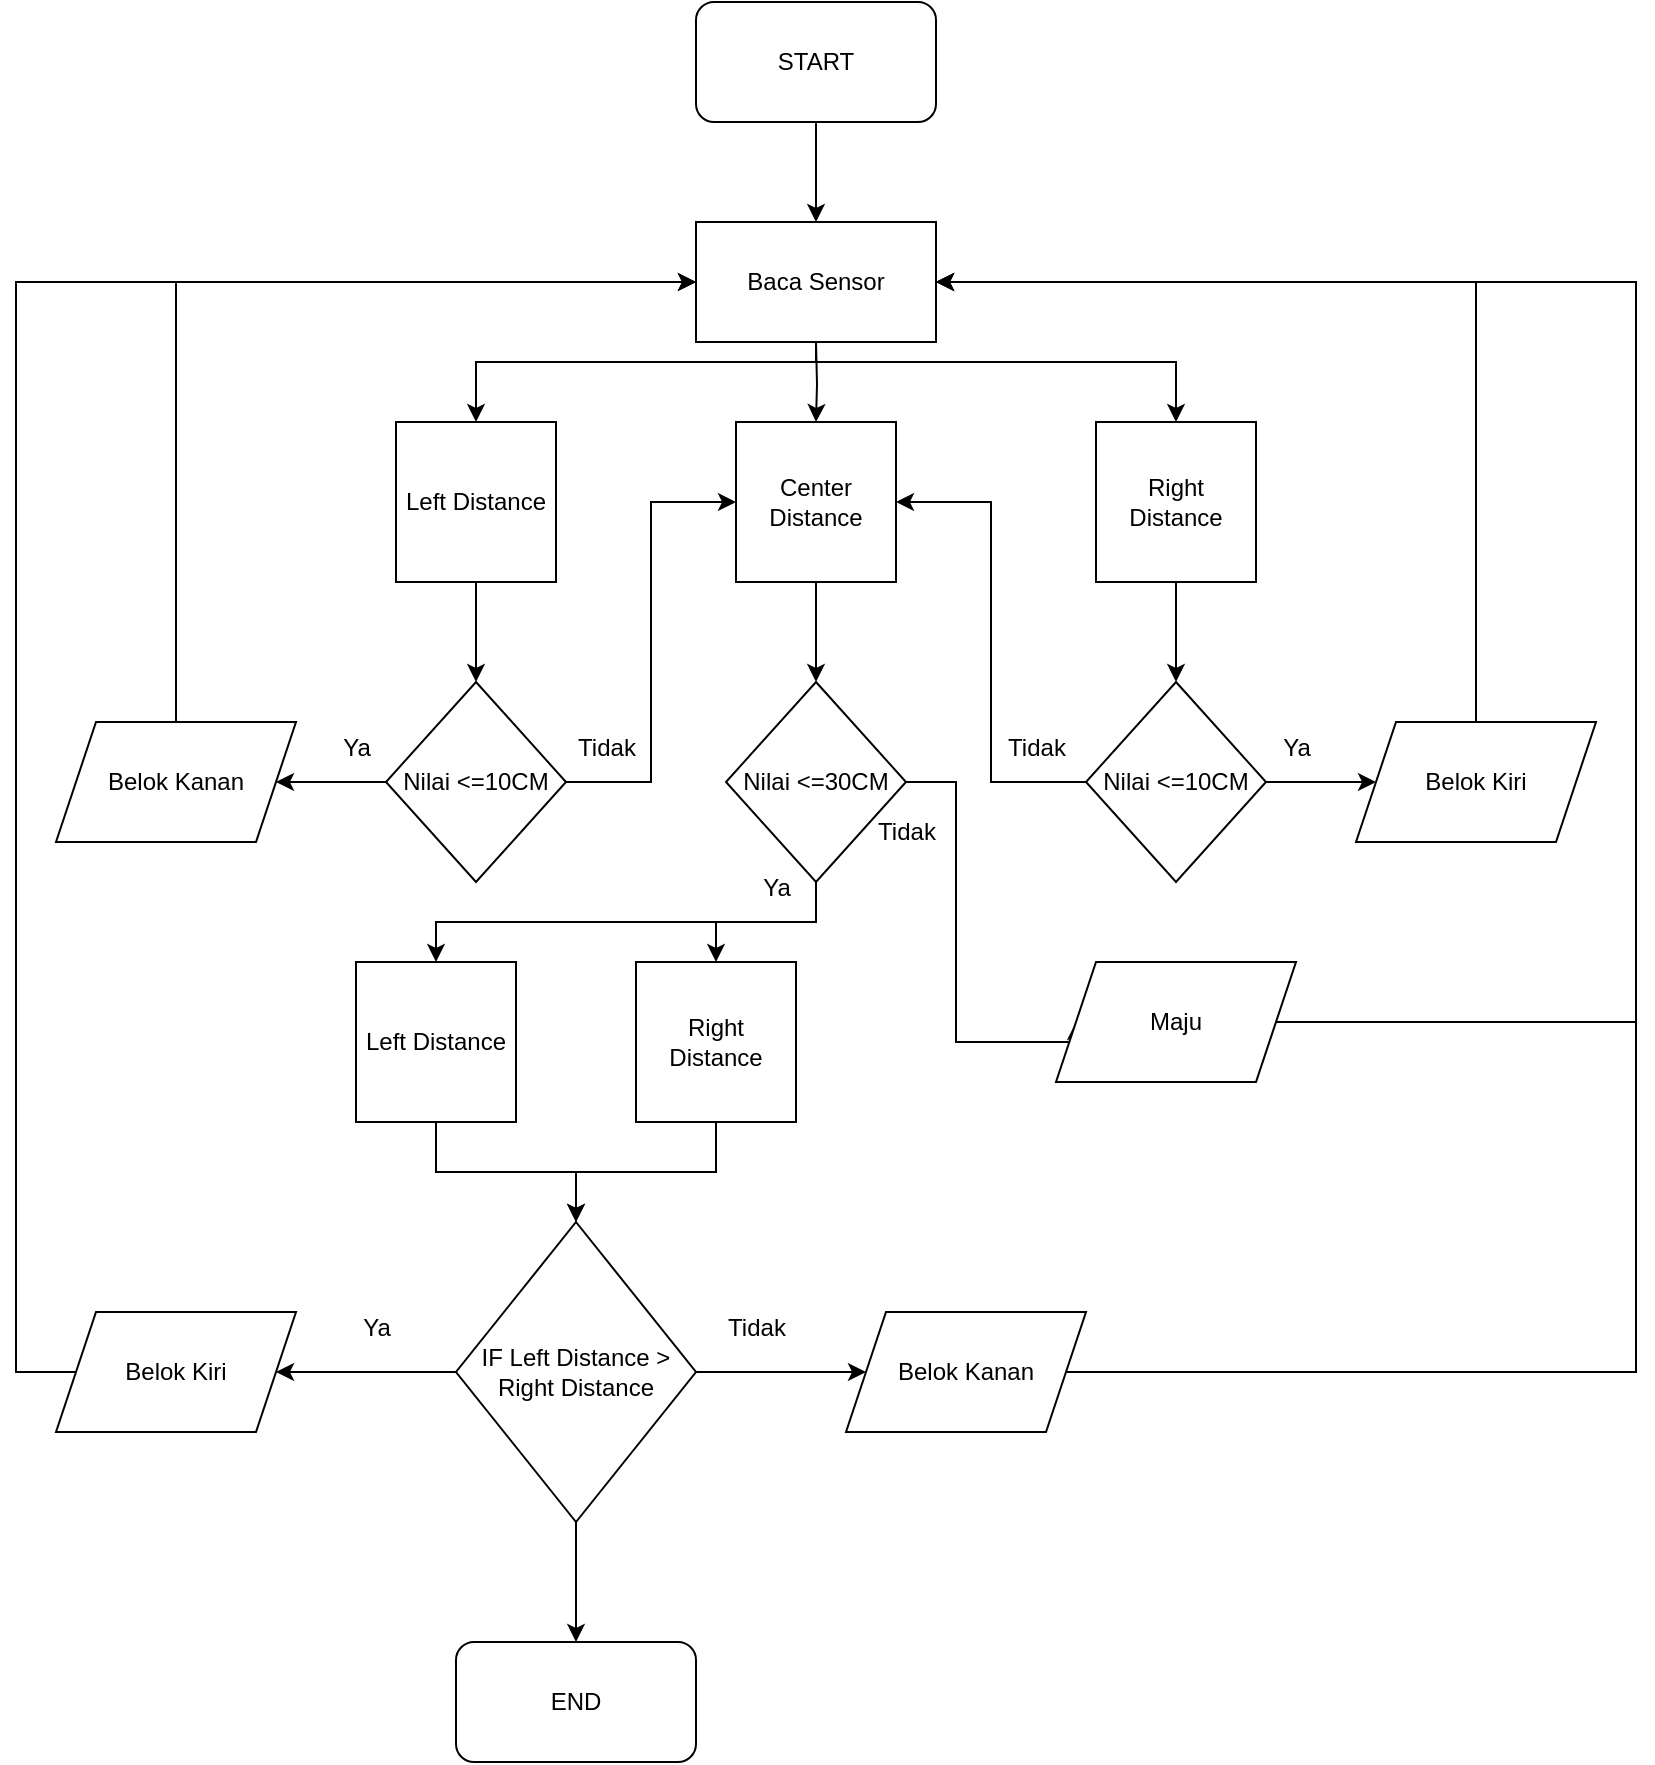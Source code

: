 <mxfile version="22.1.3" type="device">
  <diagram name="Page-1" id="wnwoc2uLeqBxeXLW3HC2">
    <mxGraphModel dx="1050" dy="566" grid="1" gridSize="10" guides="1" tooltips="1" connect="1" arrows="1" fold="1" page="1" pageScale="1" pageWidth="850" pageHeight="1100" math="0" shadow="0">
      <root>
        <mxCell id="0" />
        <mxCell id="1" parent="0" />
        <mxCell id="16r67o52_Fv1yaJJ3OsA-23" style="edgeStyle=orthogonalEdgeStyle;rounded=0;orthogonalLoop=1;jettySize=auto;html=1;entryX=0.5;entryY=0;entryDx=0;entryDy=0;" edge="1" parent="1" target="16r67o52_Fv1yaJJ3OsA-4">
          <mxGeometry relative="1" as="geometry">
            <mxPoint x="420" y="250" as="sourcePoint" />
            <Array as="points">
              <mxPoint x="420" y="260" />
              <mxPoint x="600" y="260" />
            </Array>
          </mxGeometry>
        </mxCell>
        <mxCell id="16r67o52_Fv1yaJJ3OsA-24" style="edgeStyle=orthogonalEdgeStyle;rounded=0;orthogonalLoop=1;jettySize=auto;html=1;entryX=0.5;entryY=0;entryDx=0;entryDy=0;" edge="1" parent="1" target="16r67o52_Fv1yaJJ3OsA-2">
          <mxGeometry relative="1" as="geometry">
            <mxPoint x="420" y="250" as="sourcePoint" />
          </mxGeometry>
        </mxCell>
        <mxCell id="16r67o52_Fv1yaJJ3OsA-25" style="edgeStyle=orthogonalEdgeStyle;rounded=0;orthogonalLoop=1;jettySize=auto;html=1;entryX=0.5;entryY=0;entryDx=0;entryDy=0;" edge="1" parent="1" target="16r67o52_Fv1yaJJ3OsA-3">
          <mxGeometry relative="1" as="geometry">
            <mxPoint x="420" y="250" as="sourcePoint" />
            <Array as="points">
              <mxPoint x="420" y="260" />
              <mxPoint x="250" y="260" />
            </Array>
          </mxGeometry>
        </mxCell>
        <mxCell id="16r67o52_Fv1yaJJ3OsA-8" value="" style="edgeStyle=orthogonalEdgeStyle;rounded=0;orthogonalLoop=1;jettySize=auto;html=1;" edge="1" parent="1" source="16r67o52_Fv1yaJJ3OsA-2" target="16r67o52_Fv1yaJJ3OsA-6">
          <mxGeometry relative="1" as="geometry" />
        </mxCell>
        <mxCell id="16r67o52_Fv1yaJJ3OsA-2" value="Center Distance" style="whiteSpace=wrap;html=1;aspect=fixed;" vertex="1" parent="1">
          <mxGeometry x="380" y="290" width="80" height="80" as="geometry" />
        </mxCell>
        <mxCell id="16r67o52_Fv1yaJJ3OsA-10" value="" style="edgeStyle=orthogonalEdgeStyle;rounded=0;orthogonalLoop=1;jettySize=auto;html=1;" edge="1" parent="1" source="16r67o52_Fv1yaJJ3OsA-3" target="16r67o52_Fv1yaJJ3OsA-5">
          <mxGeometry relative="1" as="geometry" />
        </mxCell>
        <mxCell id="16r67o52_Fv1yaJJ3OsA-3" value="Left Distance" style="whiteSpace=wrap;html=1;aspect=fixed;" vertex="1" parent="1">
          <mxGeometry x="210" y="290" width="80" height="80" as="geometry" />
        </mxCell>
        <mxCell id="16r67o52_Fv1yaJJ3OsA-9" value="" style="edgeStyle=orthogonalEdgeStyle;rounded=0;orthogonalLoop=1;jettySize=auto;html=1;" edge="1" parent="1" source="16r67o52_Fv1yaJJ3OsA-4" target="16r67o52_Fv1yaJJ3OsA-7">
          <mxGeometry relative="1" as="geometry" />
        </mxCell>
        <mxCell id="16r67o52_Fv1yaJJ3OsA-4" value="Right Distance" style="whiteSpace=wrap;html=1;aspect=fixed;" vertex="1" parent="1">
          <mxGeometry x="560" y="290" width="80" height="80" as="geometry" />
        </mxCell>
        <mxCell id="16r67o52_Fv1yaJJ3OsA-35" style="edgeStyle=orthogonalEdgeStyle;rounded=0;orthogonalLoop=1;jettySize=auto;html=1;entryX=0;entryY=0.5;entryDx=0;entryDy=0;" edge="1" parent="1" source="16r67o52_Fv1yaJJ3OsA-5" target="16r67o52_Fv1yaJJ3OsA-2">
          <mxGeometry relative="1" as="geometry" />
        </mxCell>
        <mxCell id="16r67o52_Fv1yaJJ3OsA-5" value="Nilai &amp;lt;=10CM" style="rhombus;whiteSpace=wrap;html=1;" vertex="1" parent="1">
          <mxGeometry x="205" y="420" width="90" height="100" as="geometry" />
        </mxCell>
        <mxCell id="16r67o52_Fv1yaJJ3OsA-45" style="edgeStyle=orthogonalEdgeStyle;rounded=0;orthogonalLoop=1;jettySize=auto;html=1;entryX=0;entryY=0.5;entryDx=0;entryDy=0;" edge="1" parent="1" source="16r67o52_Fv1yaJJ3OsA-6" target="16r67o52_Fv1yaJJ3OsA-60">
          <mxGeometry relative="1" as="geometry">
            <mxPoint x="510" y="590" as="targetPoint" />
            <Array as="points">
              <mxPoint x="490" y="470" />
              <mxPoint x="490" y="600" />
              <mxPoint x="550" y="600" />
            </Array>
          </mxGeometry>
        </mxCell>
        <mxCell id="16r67o52_Fv1yaJJ3OsA-50" value="" style="edgeStyle=orthogonalEdgeStyle;rounded=0;orthogonalLoop=1;jettySize=auto;html=1;" edge="1" parent="1" source="16r67o52_Fv1yaJJ3OsA-6" target="16r67o52_Fv1yaJJ3OsA-49">
          <mxGeometry relative="1" as="geometry" />
        </mxCell>
        <mxCell id="16r67o52_Fv1yaJJ3OsA-51" style="edgeStyle=orthogonalEdgeStyle;rounded=0;orthogonalLoop=1;jettySize=auto;html=1;entryX=0.5;entryY=0;entryDx=0;entryDy=0;" edge="1" parent="1" source="16r67o52_Fv1yaJJ3OsA-6" target="16r67o52_Fv1yaJJ3OsA-48">
          <mxGeometry relative="1" as="geometry">
            <Array as="points">
              <mxPoint x="420" y="540" />
              <mxPoint x="230" y="540" />
            </Array>
          </mxGeometry>
        </mxCell>
        <mxCell id="16r67o52_Fv1yaJJ3OsA-6" value="Nilai &amp;lt;=30CM" style="rhombus;whiteSpace=wrap;html=1;" vertex="1" parent="1">
          <mxGeometry x="375" y="420" width="90" height="100" as="geometry" />
        </mxCell>
        <mxCell id="16r67o52_Fv1yaJJ3OsA-31" value="" style="edgeStyle=orthogonalEdgeStyle;rounded=0;orthogonalLoop=1;jettySize=auto;html=1;" edge="1" parent="1" source="16r67o52_Fv1yaJJ3OsA-7" target="16r67o52_Fv1yaJJ3OsA-56">
          <mxGeometry relative="1" as="geometry">
            <mxPoint x="690" y="470" as="targetPoint" />
          </mxGeometry>
        </mxCell>
        <mxCell id="16r67o52_Fv1yaJJ3OsA-36" style="edgeStyle=orthogonalEdgeStyle;rounded=0;orthogonalLoop=1;jettySize=auto;html=1;entryX=1;entryY=0.5;entryDx=0;entryDy=0;" edge="1" parent="1" source="16r67o52_Fv1yaJJ3OsA-7" target="16r67o52_Fv1yaJJ3OsA-2">
          <mxGeometry relative="1" as="geometry" />
        </mxCell>
        <mxCell id="16r67o52_Fv1yaJJ3OsA-7" value="Nilai &amp;lt;=10CM" style="rhombus;whiteSpace=wrap;html=1;" vertex="1" parent="1">
          <mxGeometry x="555" y="420" width="90" height="100" as="geometry" />
        </mxCell>
        <mxCell id="16r67o52_Fv1yaJJ3OsA-32" value="Ya" style="text;html=1;align=center;verticalAlign=middle;resizable=0;points=[];autosize=1;strokeColor=none;fillColor=none;" vertex="1" parent="1">
          <mxGeometry x="170" y="438" width="40" height="30" as="geometry" />
        </mxCell>
        <mxCell id="16r67o52_Fv1yaJJ3OsA-33" value="Ya" style="text;html=1;align=center;verticalAlign=middle;resizable=0;points=[];autosize=1;strokeColor=none;fillColor=none;" vertex="1" parent="1">
          <mxGeometry x="640" y="438" width="40" height="30" as="geometry" />
        </mxCell>
        <mxCell id="16r67o52_Fv1yaJJ3OsA-37" value="Tidak" style="text;html=1;align=center;verticalAlign=middle;resizable=0;points=[];autosize=1;strokeColor=none;fillColor=none;" vertex="1" parent="1">
          <mxGeometry x="505" y="438" width="50" height="30" as="geometry" />
        </mxCell>
        <mxCell id="16r67o52_Fv1yaJJ3OsA-38" value="Tidak" style="text;html=1;align=center;verticalAlign=middle;resizable=0;points=[];autosize=1;strokeColor=none;fillColor=none;" vertex="1" parent="1">
          <mxGeometry x="290" y="438" width="50" height="30" as="geometry" />
        </mxCell>
        <mxCell id="16r67o52_Fv1yaJJ3OsA-46" value="Tidak" style="text;html=1;align=center;verticalAlign=middle;resizable=0;points=[];autosize=1;strokeColor=none;fillColor=none;" vertex="1" parent="1">
          <mxGeometry x="440" y="480" width="50" height="30" as="geometry" />
        </mxCell>
        <mxCell id="16r67o52_Fv1yaJJ3OsA-61" style="edgeStyle=orthogonalEdgeStyle;rounded=0;orthogonalLoop=1;jettySize=auto;html=1;entryX=0.5;entryY=0;entryDx=0;entryDy=0;" edge="1" parent="1" source="16r67o52_Fv1yaJJ3OsA-48" target="16r67o52_Fv1yaJJ3OsA-53">
          <mxGeometry relative="1" as="geometry" />
        </mxCell>
        <mxCell id="16r67o52_Fv1yaJJ3OsA-48" value="Left Distance" style="whiteSpace=wrap;html=1;aspect=fixed;" vertex="1" parent="1">
          <mxGeometry x="190" y="560" width="80" height="80" as="geometry" />
        </mxCell>
        <mxCell id="16r67o52_Fv1yaJJ3OsA-62" style="edgeStyle=orthogonalEdgeStyle;rounded=0;orthogonalLoop=1;jettySize=auto;html=1;entryX=0.5;entryY=0;entryDx=0;entryDy=0;" edge="1" parent="1" source="16r67o52_Fv1yaJJ3OsA-49" target="16r67o52_Fv1yaJJ3OsA-53">
          <mxGeometry relative="1" as="geometry" />
        </mxCell>
        <mxCell id="16r67o52_Fv1yaJJ3OsA-49" value="Right Distance" style="whiteSpace=wrap;html=1;aspect=fixed;" vertex="1" parent="1">
          <mxGeometry x="330" y="560" width="80" height="80" as="geometry" />
        </mxCell>
        <mxCell id="16r67o52_Fv1yaJJ3OsA-52" value="Ya" style="text;html=1;align=center;verticalAlign=middle;resizable=0;points=[];autosize=1;strokeColor=none;fillColor=none;" vertex="1" parent="1">
          <mxGeometry x="380" y="508" width="40" height="30" as="geometry" />
        </mxCell>
        <mxCell id="16r67o52_Fv1yaJJ3OsA-64" value="" style="edgeStyle=orthogonalEdgeStyle;rounded=0;orthogonalLoop=1;jettySize=auto;html=1;" edge="1" parent="1" source="16r67o52_Fv1yaJJ3OsA-53" target="16r67o52_Fv1yaJJ3OsA-63">
          <mxGeometry relative="1" as="geometry" />
        </mxCell>
        <mxCell id="16r67o52_Fv1yaJJ3OsA-66" value="" style="edgeStyle=orthogonalEdgeStyle;rounded=0;orthogonalLoop=1;jettySize=auto;html=1;" edge="1" parent="1" source="16r67o52_Fv1yaJJ3OsA-53" target="16r67o52_Fv1yaJJ3OsA-65">
          <mxGeometry relative="1" as="geometry" />
        </mxCell>
        <mxCell id="16r67o52_Fv1yaJJ3OsA-79" value="" style="edgeStyle=orthogonalEdgeStyle;rounded=0;orthogonalLoop=1;jettySize=auto;html=1;" edge="1" parent="1" source="16r67o52_Fv1yaJJ3OsA-53" target="16r67o52_Fv1yaJJ3OsA-78">
          <mxGeometry relative="1" as="geometry" />
        </mxCell>
        <mxCell id="16r67o52_Fv1yaJJ3OsA-53" value="IF Left Distance &amp;gt; Right Distance" style="rhombus;whiteSpace=wrap;html=1;" vertex="1" parent="1">
          <mxGeometry x="240" y="690" width="120" height="150" as="geometry" />
        </mxCell>
        <mxCell id="16r67o52_Fv1yaJJ3OsA-75" style="edgeStyle=orthogonalEdgeStyle;rounded=0;orthogonalLoop=1;jettySize=auto;html=1;entryX=1;entryY=0.5;entryDx=0;entryDy=0;" edge="1" parent="1" source="16r67o52_Fv1yaJJ3OsA-56" target="16r67o52_Fv1yaJJ3OsA-70">
          <mxGeometry relative="1" as="geometry">
            <Array as="points">
              <mxPoint x="750" y="220" />
            </Array>
          </mxGeometry>
        </mxCell>
        <mxCell id="16r67o52_Fv1yaJJ3OsA-56" value="Belok Kiri" style="shape=parallelogram;perimeter=parallelogramPerimeter;whiteSpace=wrap;html=1;fixedSize=1;" vertex="1" parent="1">
          <mxGeometry x="690" y="440" width="120" height="60" as="geometry" />
        </mxCell>
        <mxCell id="16r67o52_Fv1yaJJ3OsA-57" value="" style="edgeStyle=orthogonalEdgeStyle;rounded=0;orthogonalLoop=1;jettySize=auto;html=1;" edge="1" parent="1" source="16r67o52_Fv1yaJJ3OsA-5" target="16r67o52_Fv1yaJJ3OsA-55">
          <mxGeometry relative="1" as="geometry">
            <mxPoint x="205" y="470" as="sourcePoint" />
            <mxPoint x="160" y="470" as="targetPoint" />
          </mxGeometry>
        </mxCell>
        <mxCell id="16r67o52_Fv1yaJJ3OsA-71" style="edgeStyle=orthogonalEdgeStyle;rounded=0;orthogonalLoop=1;jettySize=auto;html=1;entryX=0;entryY=0.5;entryDx=0;entryDy=0;" edge="1" parent="1" source="16r67o52_Fv1yaJJ3OsA-55" target="16r67o52_Fv1yaJJ3OsA-70">
          <mxGeometry relative="1" as="geometry">
            <Array as="points">
              <mxPoint x="100" y="220" />
            </Array>
          </mxGeometry>
        </mxCell>
        <mxCell id="16r67o52_Fv1yaJJ3OsA-55" value="Belok Kanan" style="shape=parallelogram;perimeter=parallelogramPerimeter;whiteSpace=wrap;html=1;fixedSize=1;" vertex="1" parent="1">
          <mxGeometry x="40" y="440" width="120" height="60" as="geometry" />
        </mxCell>
        <mxCell id="16r67o52_Fv1yaJJ3OsA-72" style="edgeStyle=orthogonalEdgeStyle;rounded=0;orthogonalLoop=1;jettySize=auto;html=1;entryX=1;entryY=0.5;entryDx=0;entryDy=0;" edge="1" parent="1" source="16r67o52_Fv1yaJJ3OsA-60" target="16r67o52_Fv1yaJJ3OsA-70">
          <mxGeometry relative="1" as="geometry">
            <Array as="points">
              <mxPoint x="830" y="590" />
              <mxPoint x="830" y="220" />
            </Array>
          </mxGeometry>
        </mxCell>
        <mxCell id="16r67o52_Fv1yaJJ3OsA-60" value="Maju" style="shape=parallelogram;perimeter=parallelogramPerimeter;whiteSpace=wrap;html=1;fixedSize=1;" vertex="1" parent="1">
          <mxGeometry x="540" y="560" width="120" height="60" as="geometry" />
        </mxCell>
        <mxCell id="16r67o52_Fv1yaJJ3OsA-69" style="edgeStyle=orthogonalEdgeStyle;rounded=0;orthogonalLoop=1;jettySize=auto;html=1;entryX=0;entryY=0.5;entryDx=0;entryDy=0;" edge="1" parent="1" source="16r67o52_Fv1yaJJ3OsA-63">
          <mxGeometry relative="1" as="geometry">
            <mxPoint x="360" y="220" as="targetPoint" />
            <Array as="points">
              <mxPoint x="20" y="765" />
              <mxPoint x="20" y="220" />
            </Array>
          </mxGeometry>
        </mxCell>
        <mxCell id="16r67o52_Fv1yaJJ3OsA-63" value="Belok Kiri" style="shape=parallelogram;perimeter=parallelogramPerimeter;whiteSpace=wrap;html=1;fixedSize=1;" vertex="1" parent="1">
          <mxGeometry x="40" y="735" width="120" height="60" as="geometry" />
        </mxCell>
        <mxCell id="16r67o52_Fv1yaJJ3OsA-74" style="edgeStyle=orthogonalEdgeStyle;rounded=0;orthogonalLoop=1;jettySize=auto;html=1;entryX=1;entryY=0.5;entryDx=0;entryDy=0;" edge="1" parent="1" source="16r67o52_Fv1yaJJ3OsA-65" target="16r67o52_Fv1yaJJ3OsA-70">
          <mxGeometry relative="1" as="geometry">
            <Array as="points">
              <mxPoint x="830" y="765" />
              <mxPoint x="830" y="220" />
            </Array>
          </mxGeometry>
        </mxCell>
        <mxCell id="16r67o52_Fv1yaJJ3OsA-65" value="Belok Kanan" style="shape=parallelogram;perimeter=parallelogramPerimeter;whiteSpace=wrap;html=1;fixedSize=1;" vertex="1" parent="1">
          <mxGeometry x="435" y="735" width="120" height="60" as="geometry" />
        </mxCell>
        <mxCell id="16r67o52_Fv1yaJJ3OsA-67" value="Ya" style="text;html=1;align=center;verticalAlign=middle;resizable=0;points=[];autosize=1;strokeColor=none;fillColor=none;" vertex="1" parent="1">
          <mxGeometry x="180" y="728" width="40" height="30" as="geometry" />
        </mxCell>
        <mxCell id="16r67o52_Fv1yaJJ3OsA-68" value="Tidak" style="text;html=1;align=center;verticalAlign=middle;resizable=0;points=[];autosize=1;strokeColor=none;fillColor=none;" vertex="1" parent="1">
          <mxGeometry x="365" y="728" width="50" height="30" as="geometry" />
        </mxCell>
        <mxCell id="16r67o52_Fv1yaJJ3OsA-70" value="Baca Sensor" style="rounded=0;whiteSpace=wrap;html=1;" vertex="1" parent="1">
          <mxGeometry x="360" y="190" width="120" height="60" as="geometry" />
        </mxCell>
        <mxCell id="16r67o52_Fv1yaJJ3OsA-77" value="" style="edgeStyle=orthogonalEdgeStyle;rounded=0;orthogonalLoop=1;jettySize=auto;html=1;" edge="1" parent="1" source="16r67o52_Fv1yaJJ3OsA-76" target="16r67o52_Fv1yaJJ3OsA-70">
          <mxGeometry relative="1" as="geometry" />
        </mxCell>
        <mxCell id="16r67o52_Fv1yaJJ3OsA-76" value="START" style="rounded=1;whiteSpace=wrap;html=1;" vertex="1" parent="1">
          <mxGeometry x="360" y="80" width="120" height="60" as="geometry" />
        </mxCell>
        <mxCell id="16r67o52_Fv1yaJJ3OsA-78" value="END" style="rounded=1;whiteSpace=wrap;html=1;" vertex="1" parent="1">
          <mxGeometry x="240" y="900" width="120" height="60" as="geometry" />
        </mxCell>
      </root>
    </mxGraphModel>
  </diagram>
</mxfile>

